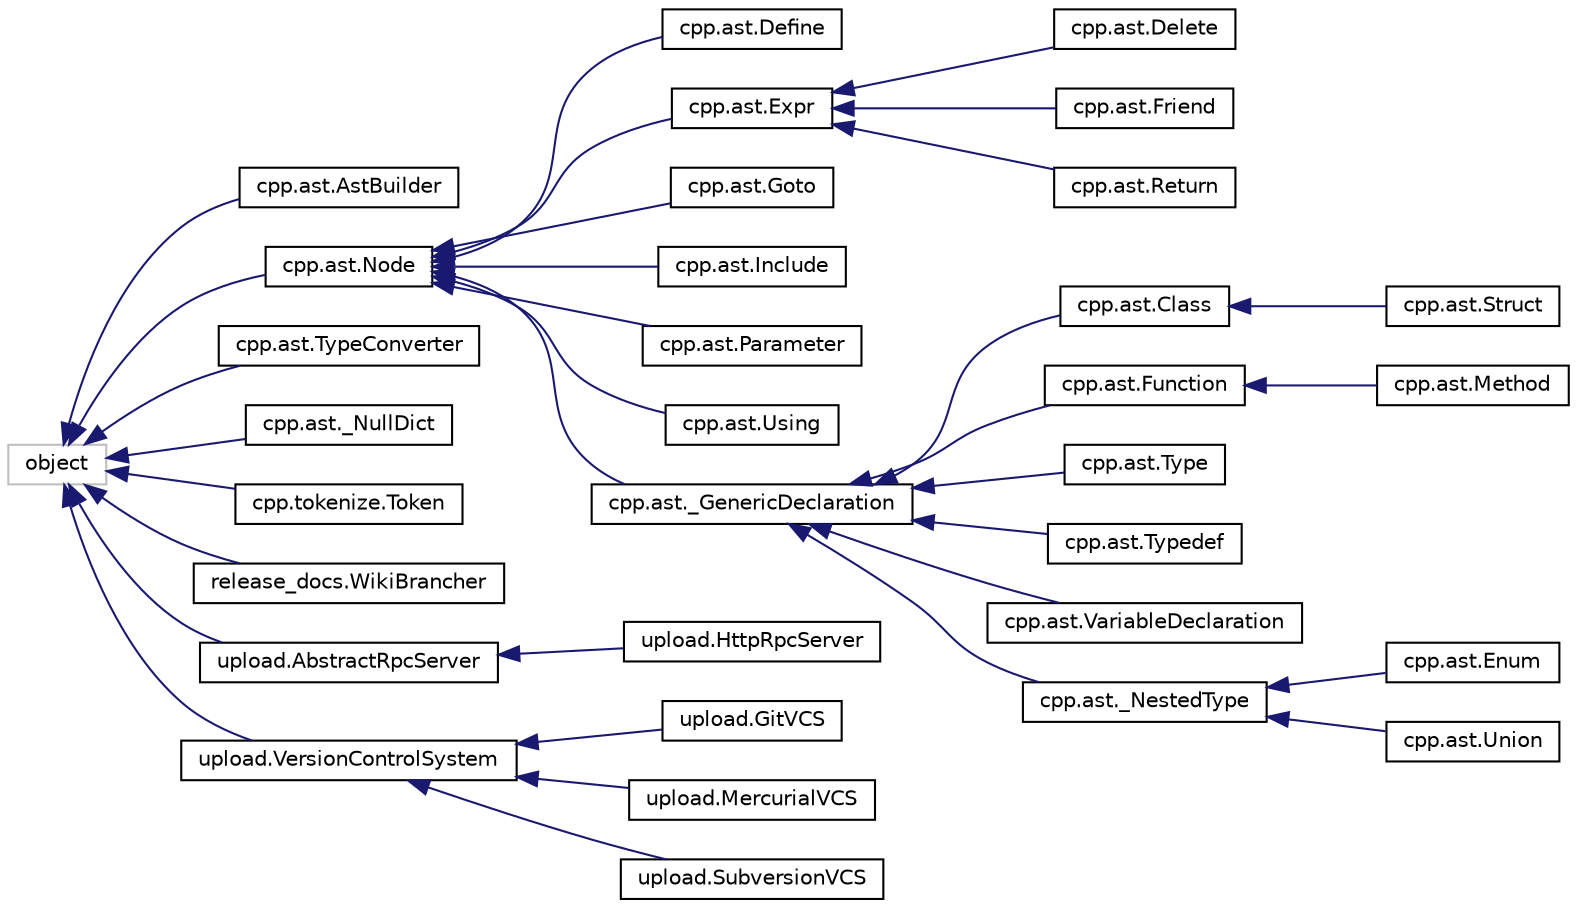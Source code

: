 digraph "Иерархия классов. Графический вид."
{
 // LATEX_PDF_SIZE
  edge [fontname="Helvetica",fontsize="10",labelfontname="Helvetica",labelfontsize="10"];
  node [fontname="Helvetica",fontsize="10",shape=record];
  rankdir="LR";
  Node0 [label="object",height=0.2,width=0.4,color="grey75", fillcolor="white", style="filled",tooltip=" "];
  Node0 -> Node1 [dir="back",color="midnightblue",fontsize="10",style="solid",fontname="Helvetica"];
  Node1 [label="cpp.ast.AstBuilder",height=0.2,width=0.4,color="black", fillcolor="white", style="filled",URL="$classcpp_1_1ast_1_1_ast_builder.html",tooltip=" "];
  Node0 -> Node2 [dir="back",color="midnightblue",fontsize="10",style="solid",fontname="Helvetica"];
  Node2 [label="cpp.ast.Node",height=0.2,width=0.4,color="black", fillcolor="white", style="filled",URL="$classcpp_1_1ast_1_1_node.html",tooltip=" "];
  Node2 -> Node3 [dir="back",color="midnightblue",fontsize="10",style="solid",fontname="Helvetica"];
  Node3 [label="cpp.ast.Define",height=0.2,width=0.4,color="black", fillcolor="white", style="filled",URL="$classcpp_1_1ast_1_1_define.html",tooltip=" "];
  Node2 -> Node4 [dir="back",color="midnightblue",fontsize="10",style="solid",fontname="Helvetica"];
  Node4 [label="cpp.ast.Expr",height=0.2,width=0.4,color="black", fillcolor="white", style="filled",URL="$classcpp_1_1ast_1_1_expr.html",tooltip=" "];
  Node4 -> Node5 [dir="back",color="midnightblue",fontsize="10",style="solid",fontname="Helvetica"];
  Node5 [label="cpp.ast.Delete",height=0.2,width=0.4,color="black", fillcolor="white", style="filled",URL="$classcpp_1_1ast_1_1_delete.html",tooltip=" "];
  Node4 -> Node6 [dir="back",color="midnightblue",fontsize="10",style="solid",fontname="Helvetica"];
  Node6 [label="cpp.ast.Friend",height=0.2,width=0.4,color="black", fillcolor="white", style="filled",URL="$classcpp_1_1ast_1_1_friend.html",tooltip=" "];
  Node4 -> Node7 [dir="back",color="midnightblue",fontsize="10",style="solid",fontname="Helvetica"];
  Node7 [label="cpp.ast.Return",height=0.2,width=0.4,color="black", fillcolor="white", style="filled",URL="$classcpp_1_1ast_1_1_return.html",tooltip=" "];
  Node2 -> Node8 [dir="back",color="midnightblue",fontsize="10",style="solid",fontname="Helvetica"];
  Node8 [label="cpp.ast.Goto",height=0.2,width=0.4,color="black", fillcolor="white", style="filled",URL="$classcpp_1_1ast_1_1_goto.html",tooltip=" "];
  Node2 -> Node9 [dir="back",color="midnightblue",fontsize="10",style="solid",fontname="Helvetica"];
  Node9 [label="cpp.ast.Include",height=0.2,width=0.4,color="black", fillcolor="white", style="filled",URL="$classcpp_1_1ast_1_1_include.html",tooltip=" "];
  Node2 -> Node10 [dir="back",color="midnightblue",fontsize="10",style="solid",fontname="Helvetica"];
  Node10 [label="cpp.ast.Parameter",height=0.2,width=0.4,color="black", fillcolor="white", style="filled",URL="$classcpp_1_1ast_1_1_parameter.html",tooltip=" "];
  Node2 -> Node11 [dir="back",color="midnightblue",fontsize="10",style="solid",fontname="Helvetica"];
  Node11 [label="cpp.ast.Using",height=0.2,width=0.4,color="black", fillcolor="white", style="filled",URL="$classcpp_1_1ast_1_1_using.html",tooltip=" "];
  Node2 -> Node12 [dir="back",color="midnightblue",fontsize="10",style="solid",fontname="Helvetica"];
  Node12 [label="cpp.ast._GenericDeclaration",height=0.2,width=0.4,color="black", fillcolor="white", style="filled",URL="$classcpp_1_1ast_1_1___generic_declaration.html",tooltip=" "];
  Node12 -> Node13 [dir="back",color="midnightblue",fontsize="10",style="solid",fontname="Helvetica"];
  Node13 [label="cpp.ast.Class",height=0.2,width=0.4,color="black", fillcolor="white", style="filled",URL="$classcpp_1_1ast_1_1_class.html",tooltip=" "];
  Node13 -> Node14 [dir="back",color="midnightblue",fontsize="10",style="solid",fontname="Helvetica"];
  Node14 [label="cpp.ast.Struct",height=0.2,width=0.4,color="black", fillcolor="white", style="filled",URL="$classcpp_1_1ast_1_1_struct.html",tooltip=" "];
  Node12 -> Node15 [dir="back",color="midnightblue",fontsize="10",style="solid",fontname="Helvetica"];
  Node15 [label="cpp.ast.Function",height=0.2,width=0.4,color="black", fillcolor="white", style="filled",URL="$classcpp_1_1ast_1_1_function.html",tooltip=" "];
  Node15 -> Node16 [dir="back",color="midnightblue",fontsize="10",style="solid",fontname="Helvetica"];
  Node16 [label="cpp.ast.Method",height=0.2,width=0.4,color="black", fillcolor="white", style="filled",URL="$classcpp_1_1ast_1_1_method.html",tooltip=" "];
  Node12 -> Node17 [dir="back",color="midnightblue",fontsize="10",style="solid",fontname="Helvetica"];
  Node17 [label="cpp.ast.Type",height=0.2,width=0.4,color="black", fillcolor="white", style="filled",URL="$classcpp_1_1ast_1_1_type.html",tooltip=" "];
  Node12 -> Node18 [dir="back",color="midnightblue",fontsize="10",style="solid",fontname="Helvetica"];
  Node18 [label="cpp.ast.Typedef",height=0.2,width=0.4,color="black", fillcolor="white", style="filled",URL="$classcpp_1_1ast_1_1_typedef.html",tooltip=" "];
  Node12 -> Node19 [dir="back",color="midnightblue",fontsize="10",style="solid",fontname="Helvetica"];
  Node19 [label="cpp.ast.VariableDeclaration",height=0.2,width=0.4,color="black", fillcolor="white", style="filled",URL="$classcpp_1_1ast_1_1_variable_declaration.html",tooltip=" "];
  Node12 -> Node20 [dir="back",color="midnightblue",fontsize="10",style="solid",fontname="Helvetica"];
  Node20 [label="cpp.ast._NestedType",height=0.2,width=0.4,color="black", fillcolor="white", style="filled",URL="$classcpp_1_1ast_1_1___nested_type.html",tooltip=" "];
  Node20 -> Node21 [dir="back",color="midnightblue",fontsize="10",style="solid",fontname="Helvetica"];
  Node21 [label="cpp.ast.Enum",height=0.2,width=0.4,color="black", fillcolor="white", style="filled",URL="$classcpp_1_1ast_1_1_enum.html",tooltip=" "];
  Node20 -> Node22 [dir="back",color="midnightblue",fontsize="10",style="solid",fontname="Helvetica"];
  Node22 [label="cpp.ast.Union",height=0.2,width=0.4,color="black", fillcolor="white", style="filled",URL="$classcpp_1_1ast_1_1_union.html",tooltip=" "];
  Node0 -> Node23 [dir="back",color="midnightblue",fontsize="10",style="solid",fontname="Helvetica"];
  Node23 [label="cpp.ast.TypeConverter",height=0.2,width=0.4,color="black", fillcolor="white", style="filled",URL="$classcpp_1_1ast_1_1_type_converter.html",tooltip=" "];
  Node0 -> Node24 [dir="back",color="midnightblue",fontsize="10",style="solid",fontname="Helvetica"];
  Node24 [label="cpp.ast._NullDict",height=0.2,width=0.4,color="black", fillcolor="white", style="filled",URL="$classcpp_1_1ast_1_1___null_dict.html",tooltip=" "];
  Node0 -> Node25 [dir="back",color="midnightblue",fontsize="10",style="solid",fontname="Helvetica"];
  Node25 [label="cpp.tokenize.Token",height=0.2,width=0.4,color="black", fillcolor="white", style="filled",URL="$classcpp_1_1tokenize_1_1_token.html",tooltip=" "];
  Node0 -> Node26 [dir="back",color="midnightblue",fontsize="10",style="solid",fontname="Helvetica"];
  Node26 [label="release_docs.WikiBrancher",height=0.2,width=0.4,color="black", fillcolor="white", style="filled",URL="$classrelease__docs_1_1_wiki_brancher.html",tooltip=" "];
  Node0 -> Node27 [dir="back",color="midnightblue",fontsize="10",style="solid",fontname="Helvetica"];
  Node27 [label="upload.AbstractRpcServer",height=0.2,width=0.4,color="black", fillcolor="white", style="filled",URL="$classupload_1_1_abstract_rpc_server.html",tooltip=" "];
  Node27 -> Node28 [dir="back",color="midnightblue",fontsize="10",style="solid",fontname="Helvetica"];
  Node28 [label="upload.HttpRpcServer",height=0.2,width=0.4,color="black", fillcolor="white", style="filled",URL="$classupload_1_1_http_rpc_server.html",tooltip="elif e.code >= 500 and e.code < 600:"];
  Node0 -> Node29 [dir="back",color="midnightblue",fontsize="10",style="solid",fontname="Helvetica"];
  Node29 [label="upload.VersionControlSystem",height=0.2,width=0.4,color="black", fillcolor="white", style="filled",URL="$classupload_1_1_version_control_system.html",tooltip=" "];
  Node29 -> Node30 [dir="back",color="midnightblue",fontsize="10",style="solid",fontname="Helvetica"];
  Node30 [label="upload.GitVCS",height=0.2,width=0.4,color="black", fillcolor="white", style="filled",URL="$classupload_1_1_git_v_c_s.html",tooltip=" "];
  Node29 -> Node31 [dir="back",color="midnightblue",fontsize="10",style="solid",fontname="Helvetica"];
  Node31 [label="upload.MercurialVCS",height=0.2,width=0.4,color="black", fillcolor="white", style="filled",URL="$classupload_1_1_mercurial_v_c_s.html",tooltip=" "];
  Node29 -> Node32 [dir="back",color="midnightblue",fontsize="10",style="solid",fontname="Helvetica"];
  Node32 [label="upload.SubversionVCS",height=0.2,width=0.4,color="black", fillcolor="white", style="filled",URL="$classupload_1_1_subversion_v_c_s.html",tooltip=" "];
}
